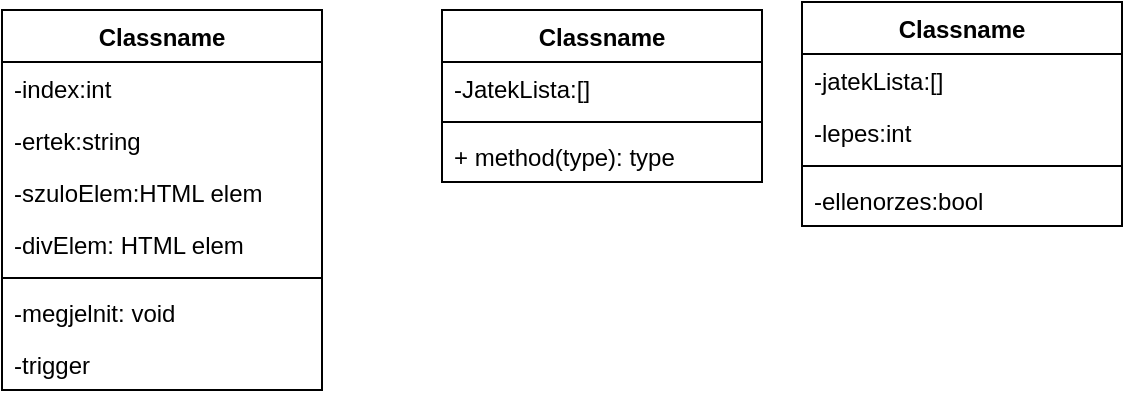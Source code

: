 <mxfile version="24.3.1" type="device">
  <diagram name="Page-1" id="8Kt4zcD6qMprEY1GuD1z">
    <mxGraphModel dx="1401" dy="748" grid="1" gridSize="10" guides="1" tooltips="1" connect="1" arrows="1" fold="1" page="1" pageScale="1" pageWidth="850" pageHeight="1100" math="0" shadow="0">
      <root>
        <mxCell id="0" />
        <mxCell id="1" parent="0" />
        <mxCell id="3ERyZfGxbK0tF2fx474d-1" value="Classname" style="swimlane;fontStyle=1;align=center;verticalAlign=top;childLayout=stackLayout;horizontal=1;startSize=26;horizontalStack=0;resizeParent=1;resizeParentMax=0;resizeLast=0;collapsible=1;marginBottom=0;whiteSpace=wrap;html=1;" vertex="1" parent="1">
          <mxGeometry x="110" y="180" width="160" height="190" as="geometry" />
        </mxCell>
        <mxCell id="3ERyZfGxbK0tF2fx474d-16" value="-index:int" style="text;strokeColor=none;fillColor=none;align=left;verticalAlign=top;spacingLeft=4;spacingRight=4;overflow=hidden;rotatable=0;points=[[0,0.5],[1,0.5]];portConstraint=eastwest;whiteSpace=wrap;html=1;" vertex="1" parent="3ERyZfGxbK0tF2fx474d-1">
          <mxGeometry y="26" width="160" height="26" as="geometry" />
        </mxCell>
        <mxCell id="3ERyZfGxbK0tF2fx474d-15" value="-ertek:string" style="text;strokeColor=none;fillColor=none;align=left;verticalAlign=top;spacingLeft=4;spacingRight=4;overflow=hidden;rotatable=0;points=[[0,0.5],[1,0.5]];portConstraint=eastwest;whiteSpace=wrap;html=1;" vertex="1" parent="3ERyZfGxbK0tF2fx474d-1">
          <mxGeometry y="52" width="160" height="26" as="geometry" />
        </mxCell>
        <mxCell id="3ERyZfGxbK0tF2fx474d-14" value="-szuloElem:HTML elem" style="text;strokeColor=none;fillColor=none;align=left;verticalAlign=top;spacingLeft=4;spacingRight=4;overflow=hidden;rotatable=0;points=[[0,0.5],[1,0.5]];portConstraint=eastwest;whiteSpace=wrap;html=1;" vertex="1" parent="3ERyZfGxbK0tF2fx474d-1">
          <mxGeometry y="78" width="160" height="26" as="geometry" />
        </mxCell>
        <mxCell id="3ERyZfGxbK0tF2fx474d-2" value="-divElem: HTML elem" style="text;strokeColor=none;fillColor=none;align=left;verticalAlign=top;spacingLeft=4;spacingRight=4;overflow=hidden;rotatable=0;points=[[0,0.5],[1,0.5]];portConstraint=eastwest;whiteSpace=wrap;html=1;" vertex="1" parent="3ERyZfGxbK0tF2fx474d-1">
          <mxGeometry y="104" width="160" height="26" as="geometry" />
        </mxCell>
        <mxCell id="3ERyZfGxbK0tF2fx474d-3" value="" style="line;strokeWidth=1;fillColor=none;align=left;verticalAlign=middle;spacingTop=-1;spacingLeft=3;spacingRight=3;rotatable=0;labelPosition=right;points=[];portConstraint=eastwest;strokeColor=inherit;" vertex="1" parent="3ERyZfGxbK0tF2fx474d-1">
          <mxGeometry y="130" width="160" height="8" as="geometry" />
        </mxCell>
        <mxCell id="3ERyZfGxbK0tF2fx474d-17" value="-megjelnit: void" style="text;strokeColor=none;fillColor=none;align=left;verticalAlign=top;spacingLeft=4;spacingRight=4;overflow=hidden;rotatable=0;points=[[0,0.5],[1,0.5]];portConstraint=eastwest;whiteSpace=wrap;html=1;" vertex="1" parent="3ERyZfGxbK0tF2fx474d-1">
          <mxGeometry y="138" width="160" height="26" as="geometry" />
        </mxCell>
        <mxCell id="3ERyZfGxbK0tF2fx474d-4" value="-trigger" style="text;strokeColor=none;fillColor=none;align=left;verticalAlign=top;spacingLeft=4;spacingRight=4;overflow=hidden;rotatable=0;points=[[0,0.5],[1,0.5]];portConstraint=eastwest;whiteSpace=wrap;html=1;" vertex="1" parent="3ERyZfGxbK0tF2fx474d-1">
          <mxGeometry y="164" width="160" height="26" as="geometry" />
        </mxCell>
        <mxCell id="3ERyZfGxbK0tF2fx474d-5" value="Classname" style="swimlane;fontStyle=1;align=center;verticalAlign=top;childLayout=stackLayout;horizontal=1;startSize=26;horizontalStack=0;resizeParent=1;resizeParentMax=0;resizeLast=0;collapsible=1;marginBottom=0;whiteSpace=wrap;html=1;" vertex="1" parent="1">
          <mxGeometry x="330" y="180" width="160" height="86" as="geometry" />
        </mxCell>
        <mxCell id="3ERyZfGxbK0tF2fx474d-6" value="-JatekLista:[]" style="text;strokeColor=none;fillColor=none;align=left;verticalAlign=top;spacingLeft=4;spacingRight=4;overflow=hidden;rotatable=0;points=[[0,0.5],[1,0.5]];portConstraint=eastwest;whiteSpace=wrap;html=1;" vertex="1" parent="3ERyZfGxbK0tF2fx474d-5">
          <mxGeometry y="26" width="160" height="26" as="geometry" />
        </mxCell>
        <mxCell id="3ERyZfGxbK0tF2fx474d-7" value="" style="line;strokeWidth=1;fillColor=none;align=left;verticalAlign=middle;spacingTop=-1;spacingLeft=3;spacingRight=3;rotatable=0;labelPosition=right;points=[];portConstraint=eastwest;strokeColor=inherit;" vertex="1" parent="3ERyZfGxbK0tF2fx474d-5">
          <mxGeometry y="52" width="160" height="8" as="geometry" />
        </mxCell>
        <mxCell id="3ERyZfGxbK0tF2fx474d-8" value="+ method(type): type" style="text;strokeColor=none;fillColor=none;align=left;verticalAlign=top;spacingLeft=4;spacingRight=4;overflow=hidden;rotatable=0;points=[[0,0.5],[1,0.5]];portConstraint=eastwest;whiteSpace=wrap;html=1;" vertex="1" parent="3ERyZfGxbK0tF2fx474d-5">
          <mxGeometry y="60" width="160" height="26" as="geometry" />
        </mxCell>
        <mxCell id="3ERyZfGxbK0tF2fx474d-9" value="Classname" style="swimlane;fontStyle=1;align=center;verticalAlign=top;childLayout=stackLayout;horizontal=1;startSize=26;horizontalStack=0;resizeParent=1;resizeParentMax=0;resizeLast=0;collapsible=1;marginBottom=0;whiteSpace=wrap;html=1;" vertex="1" parent="1">
          <mxGeometry x="510" y="176" width="160" height="112" as="geometry" />
        </mxCell>
        <mxCell id="3ERyZfGxbK0tF2fx474d-10" value="-jatekLista:[]" style="text;strokeColor=none;fillColor=none;align=left;verticalAlign=top;spacingLeft=4;spacingRight=4;overflow=hidden;rotatable=0;points=[[0,0.5],[1,0.5]];portConstraint=eastwest;whiteSpace=wrap;html=1;" vertex="1" parent="3ERyZfGxbK0tF2fx474d-9">
          <mxGeometry y="26" width="160" height="26" as="geometry" />
        </mxCell>
        <mxCell id="3ERyZfGxbK0tF2fx474d-18" value="-lepes:int" style="text;strokeColor=none;fillColor=none;align=left;verticalAlign=top;spacingLeft=4;spacingRight=4;overflow=hidden;rotatable=0;points=[[0,0.5],[1,0.5]];portConstraint=eastwest;whiteSpace=wrap;html=1;" vertex="1" parent="3ERyZfGxbK0tF2fx474d-9">
          <mxGeometry y="52" width="160" height="26" as="geometry" />
        </mxCell>
        <mxCell id="3ERyZfGxbK0tF2fx474d-11" value="" style="line;strokeWidth=1;fillColor=none;align=left;verticalAlign=middle;spacingTop=-1;spacingLeft=3;spacingRight=3;rotatable=0;labelPosition=right;points=[];portConstraint=eastwest;strokeColor=inherit;" vertex="1" parent="3ERyZfGxbK0tF2fx474d-9">
          <mxGeometry y="78" width="160" height="8" as="geometry" />
        </mxCell>
        <mxCell id="3ERyZfGxbK0tF2fx474d-12" value="-ellenorzes:bool" style="text;strokeColor=none;fillColor=none;align=left;verticalAlign=top;spacingLeft=4;spacingRight=4;overflow=hidden;rotatable=0;points=[[0,0.5],[1,0.5]];portConstraint=eastwest;whiteSpace=wrap;html=1;" vertex="1" parent="3ERyZfGxbK0tF2fx474d-9">
          <mxGeometry y="86" width="160" height="26" as="geometry" />
        </mxCell>
      </root>
    </mxGraphModel>
  </diagram>
</mxfile>
